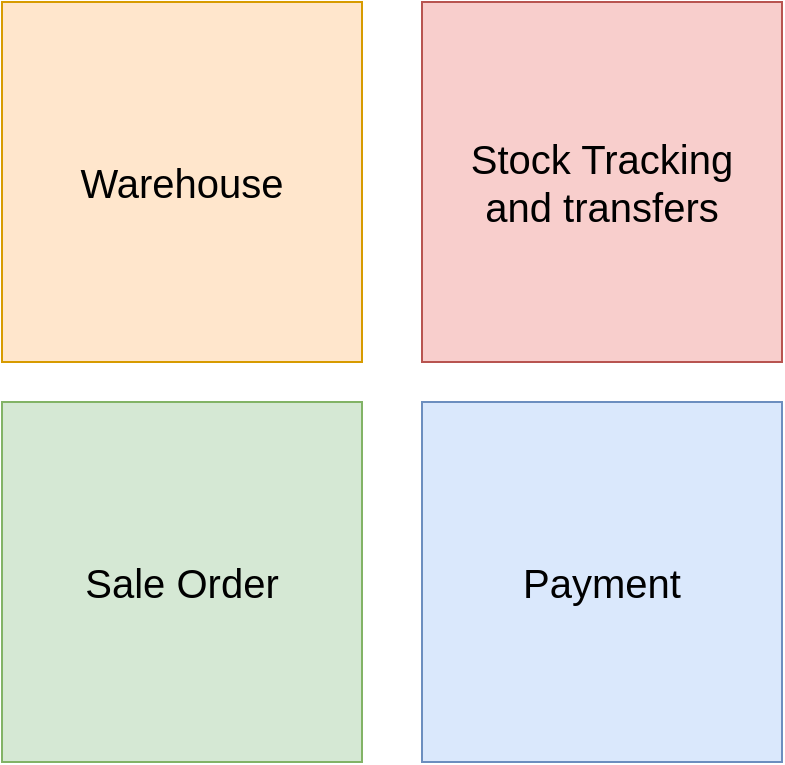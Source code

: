 <mxfile version="20.6.1" type="device" pages="4"><diagram id="ZcJTDZ7_FWE8V-Lfkmxt" name="Module Index"><mxGraphModel dx="1422" dy="865" grid="1" gridSize="10" guides="1" tooltips="1" connect="1" arrows="1" fold="1" page="1" pageScale="1" pageWidth="1169" pageHeight="827" math="0" shadow="0"><root><mxCell id="0"/><mxCell id="1" parent="0"/><mxCell id="zG7GeNdZlfhSNJfwP6VD-2" value="Warehouse" style="whiteSpace=wrap;html=1;aspect=fixed;fontSize=20;fillColor=#ffe6cc;strokeColor=#d79b00;" parent="1" vertex="1"><mxGeometry x="70" y="40" width="180" height="180" as="geometry"/></mxCell><mxCell id="zG7GeNdZlfhSNJfwP6VD-4" value="Sale Order" style="whiteSpace=wrap;html=1;aspect=fixed;fontSize=20;fillColor=#d5e8d4;strokeColor=#82b366;" parent="1" vertex="1"><mxGeometry x="70" y="240" width="180" height="180" as="geometry"/></mxCell><mxCell id="zG7GeNdZlfhSNJfwP6VD-5" value="Payment" style="whiteSpace=wrap;html=1;aspect=fixed;fontSize=20;fillColor=#dae8fc;strokeColor=#6c8ebf;" parent="1" vertex="1"><mxGeometry x="280" y="240" width="180" height="180" as="geometry"/></mxCell><mxCell id="zG7GeNdZlfhSNJfwP6VD-6" value="Stock Tracking&lt;br&gt;and transfers" style="whiteSpace=wrap;html=1;aspect=fixed;fontSize=20;fillColor=#f8cecc;strokeColor=#b85450;" parent="1" vertex="1"><mxGeometry x="280" y="40" width="180" height="180" as="geometry"/></mxCell></root></mxGraphModel></diagram><diagram id="1HOV41AZmTUv68Ha1_ox" name="warehouse"><mxGraphModel dx="1422" dy="865" grid="1" gridSize="10" guides="1" tooltips="1" connect="1" arrows="1" fold="1" page="1" pageScale="1" pageWidth="1169" pageHeight="827" math="0" shadow="0"><root><mxCell id="0"/><mxCell id="1" parent="0"/><mxCell id="YP_AvyNRFIaq5xF8w36H-29" value="Common" style="swimlane;fontStyle=0;childLayout=stackLayout;horizontal=1;startSize=26;horizontalStack=0;resizeParent=1;resizeParentMax=0;resizeLast=0;collapsible=1;marginBottom=0;align=center;fontSize=16;" parent="1" vertex="1"><mxGeometry x="610" y="180" width="240" height="176" as="geometry"/></mxCell><mxCell id="YP_AvyNRFIaq5xF8w36H-30" value="Auth" style="text;strokeColor=none;fillColor=none;spacingLeft=4;spacingRight=4;overflow=hidden;rotatable=0;points=[[0,0.5],[1,0.5]];portConstraint=eastwest;fontSize=16;" parent="YP_AvyNRFIaq5xF8w36H-29" vertex="1"><mxGeometry y="26" width="240" height="30" as="geometry"/></mxCell><mxCell id="YP_AvyNRFIaq5xF8w36H-31" value="User" style="text;strokeColor=none;fillColor=none;spacingLeft=4;spacingRight=4;overflow=hidden;rotatable=0;points=[[0,0.5],[1,0.5]];portConstraint=eastwest;fontSize=16;" parent="YP_AvyNRFIaq5xF8w36H-29" vertex="1"><mxGeometry y="56" width="240" height="30" as="geometry"/></mxCell><mxCell id="YP_AvyNRFIaq5xF8w36H-40" value="RoleBaseAccessControl" style="text;strokeColor=none;fillColor=none;spacingLeft=4;spacingRight=4;overflow=hidden;rotatable=0;points=[[0,0.5],[1,0.5]];portConstraint=eastwest;fontSize=16;" parent="YP_AvyNRFIaq5xF8w36H-29" vertex="1"><mxGeometry y="86" width="240" height="30" as="geometry"/></mxCell><mxCell id="YP_AvyNRFIaq5xF8w36H-32" value="Brand" style="text;strokeColor=none;fillColor=none;spacingLeft=4;spacingRight=4;overflow=hidden;rotatable=0;points=[[0,0.5],[1,0.5]];portConstraint=eastwest;fontSize=16;" parent="YP_AvyNRFIaq5xF8w36H-29" vertex="1"><mxGeometry y="116" width="240" height="30" as="geometry"/></mxCell><mxCell id="YP_AvyNRFIaq5xF8w36H-41" value="Task" style="text;strokeColor=none;fillColor=none;spacingLeft=4;spacingRight=4;overflow=hidden;rotatable=0;points=[[0,0.5],[1,0.5]];portConstraint=eastwest;fontSize=16;" parent="YP_AvyNRFIaq5xF8w36H-29" vertex="1"><mxGeometry y="146" width="240" height="30" as="geometry"/></mxCell><mxCell id="YP_AvyNRFIaq5xF8w36H-50" value="Access" style="swimlane;fontStyle=0;childLayout=stackLayout;horizontal=1;startSize=26;horizontalStack=0;resizeParent=1;resizeParentMax=0;resizeLast=0;collapsible=1;marginBottom=0;align=center;fontSize=16;" parent="1" vertex="1"><mxGeometry x="290" y="120" width="240" height="56" as="geometry"/></mxCell><mxCell id="YP_AvyNRFIaq5xF8w36H-54" value="Warehouse" style="swimlane;fontStyle=1;childLayout=stackLayout;horizontal=1;startSize=26;horizontalStack=0;resizeParent=1;resizeParentMax=0;resizeLast=0;collapsible=1;marginBottom=0;align=center;fontSize=16;" parent="1" vertex="1"><mxGeometry x="150" y="320" width="240" height="266" as="geometry"><mxRectangle x="150" y="320" width="120" height="30" as="alternateBounds"/></mxGeometry></mxCell><mxCell id="YP_AvyNRFIaq5xF8w36H-34" value="Category" style="text;spacingLeft=4;spacingRight=4;overflow=hidden;rotatable=0;points=[[0,0.5],[1,0.5]];portConstraint=eastwest;fontSize=16;" parent="YP_AvyNRFIaq5xF8w36H-54" vertex="1"><mxGeometry y="26" width="240" height="30" as="geometry"/></mxCell><mxCell id="YP_AvyNRFIaq5xF8w36H-33" value="CategoryAttribute" style="text;spacingLeft=4;spacingRight=4;overflow=hidden;rotatable=0;points=[[0,0.5],[1,0.5]];portConstraint=eastwest;fontSize=16;" parent="YP_AvyNRFIaq5xF8w36H-54" vertex="1"><mxGeometry y="56" width="240" height="30" as="geometry"/></mxCell><mxCell id="YP_AvyNRFIaq5xF8w36H-39" value="Region" style="text;spacingLeft=4;spacingRight=4;overflow=hidden;rotatable=0;points=[[0,0.5],[1,0.5]];portConstraint=eastwest;fontSize=16;" parent="YP_AvyNRFIaq5xF8w36H-54" vertex="1"><mxGeometry y="86" width="240" height="30" as="geometry"/></mxCell><mxCell id="YP_AvyNRFIaq5xF8w36H-35" value="Condition" style="text;spacingLeft=4;spacingRight=4;overflow=hidden;rotatable=0;points=[[0,0.5],[1,0.5]];portConstraint=eastwest;fontSize=16;" parent="YP_AvyNRFIaq5xF8w36H-54" vertex="1"><mxGeometry y="116" width="240" height="30" as="geometry"/></mxCell><mxCell id="YP_AvyNRFIaq5xF8w36H-36" value="Location" style="text;spacingLeft=4;spacingRight=4;overflow=hidden;rotatable=0;points=[[0,0.5],[1,0.5]];portConstraint=eastwest;fontSize=16;" parent="YP_AvyNRFIaq5xF8w36H-54" vertex="1"><mxGeometry y="146" width="240" height="30" as="geometry"/></mxCell><mxCell id="YP_AvyNRFIaq5xF8w36H-37" value="PackType" style="text;spacingLeft=4;spacingRight=4;overflow=hidden;rotatable=0;points=[[0,0.5],[1,0.5]];portConstraint=eastwest;fontSize=16;" parent="YP_AvyNRFIaq5xF8w36H-54" vertex="1"><mxGeometry y="176" width="240" height="30" as="geometry"/></mxCell><mxCell id="YP_AvyNRFIaq5xF8w36H-38" value="Product" style="text;spacingLeft=4;spacingRight=4;overflow=hidden;rotatable=0;points=[[0,0.5],[1,0.5]];portConstraint=eastwest;fontSize=16;" parent="YP_AvyNRFIaq5xF8w36H-54" vertex="1"><mxGeometry y="206" width="240" height="30" as="geometry"/></mxCell><mxCell id="YP_AvyNRFIaq5xF8w36H-43" value="Variant" style="text;spacingLeft=4;spacingRight=4;overflow=hidden;rotatable=0;points=[[0,0.5],[1,0.5]];portConstraint=eastwest;fontSize=16;" parent="YP_AvyNRFIaq5xF8w36H-54" vertex="1"><mxGeometry y="236" width="240" height="30" as="geometry"/></mxCell></root></mxGraphModel></diagram><diagram id="D6OmzQAPLNSpYCypwMyM" name="Stock Currency Exchange"><mxGraphModel dx="1422" dy="38" grid="1" gridSize="10" guides="1" tooltips="1" connect="1" arrows="1" fold="1" page="1" pageScale="1" pageWidth="1169" pageHeight="827" math="0" shadow="0"><root><mxCell id="0"/><mxCell id="1" parent="0"/><mxCell id="J6oYmuRICIa2hd5qkPRG-1" value="vendor" style="shape=umlActor;verticalLabelPosition=bottom;verticalAlign=top;html=1;outlineConnect=0;fontFamily=Helvetica;fontSize=17;" parent="1" vertex="1"><mxGeometry x="50" y="990" width="40" height="80" as="geometry"/></mxCell><mxCell id="J6oYmuRICIa2hd5qkPRG-2" value="cost per item" style="rounded=0;whiteSpace=wrap;html=1;fontSize=12;fillColor=#ffe6cc;strokeColor=#d79b00;" parent="1" vertex="1"><mxGeometry x="170" y="1020" width="90" height="60" as="geometry"/></mxCell><mxCell id="J6oYmuRICIa2hd5qkPRG-3" value="buy currency" style="rounded=0;whiteSpace=wrap;html=1;fontSize=12;fillColor=#ffe6cc;strokeColor=#d79b00;" parent="1" vertex="1"><mxGeometry x="170" y="950" width="90" height="60" as="geometry"/></mxCell><mxCell id="J6oYmuRICIa2hd5qkPRG-4" value="selling currency" style="rounded=0;whiteSpace=wrap;html=1;fillColor=#ffe6cc;strokeColor=#d79b00;" parent="1" vertex="1"><mxGeometry x="430" y="950" width="100" height="60" as="geometry"/></mxCell><mxCell id="J6oYmuRICIa2hd5qkPRG-5" value="profit margin %" style="rounded=0;whiteSpace=wrap;html=1;fontSize=12;fillColor=#ffe6cc;strokeColor=#d79b00;" parent="1" vertex="1"><mxGeometry x="170" y="1090" width="90" height="60" as="geometry"/></mxCell><mxCell id="J6oYmuRICIa2hd5qkPRG-6" value="USD" style="shape=parallelogram;html=1;strokeWidth=2;perimeter=parallelogramPerimeter;whiteSpace=wrap;rounded=1;arcSize=12;size=0.23;fontFamily=Helvetica;fontSize=17;" parent="1" vertex="1"><mxGeometry x="280" y="950" width="100" height="60" as="geometry"/></mxCell><mxCell id="J6oYmuRICIa2hd5qkPRG-7" value="10" style="shape=parallelogram;html=1;strokeWidth=2;perimeter=parallelogramPerimeter;whiteSpace=wrap;rounded=1;arcSize=12;size=0.23;fontFamily=Helvetica;fontSize=17;" parent="1" vertex="1"><mxGeometry x="270" y="1020" width="100" height="60" as="geometry"/></mxCell><mxCell id="J6oYmuRICIa2hd5qkPRG-8" value="20%" style="shape=parallelogram;html=1;strokeWidth=2;perimeter=parallelogramPerimeter;whiteSpace=wrap;rounded=1;arcSize=12;size=0.23;fontFamily=Helvetica;fontSize=17;" parent="1" vertex="1"><mxGeometry x="270" y="1090" width="100" height="60" as="geometry"/></mxCell><mxCell id="J6oYmuRICIa2hd5qkPRG-9" value="MMK" style="shape=parallelogram;html=1;strokeWidth=2;perimeter=parallelogramPerimeter;whiteSpace=wrap;rounded=1;arcSize=12;size=0.23;fontFamily=Helvetica;fontSize=17;" parent="1" vertex="1"><mxGeometry x="540" y="950" width="100" height="60" as="geometry"/></mxCell><mxCell id="J6oYmuRICIa2hd5qkPRG-10" value="selling price" style="rounded=0;whiteSpace=wrap;html=1;fontSize=12;fillColor=#ffe6cc;strokeColor=#d79b00;" parent="1" vertex="1"><mxGeometry x="170" y="1160" width="90" height="60" as="geometry"/></mxCell><mxCell id="J6oYmuRICIa2hd5qkPRG-11" value="Profit" style="rounded=0;whiteSpace=wrap;html=1;fontFamily=Helvetica;fontSize=12;fillColor=#ffe6cc;strokeColor=#d79b00;" parent="1" vertex="1"><mxGeometry x="170" y="1230" width="90" height="60" as="geometry"/></mxCell><mxCell id="J6oYmuRICIa2hd5qkPRG-12" value="&lt;ol&gt;&lt;li&gt;sale price&lt;/li&gt;&lt;li&gt;profit&lt;/li&gt;&lt;li&gt;gross margin&lt;/li&gt;&lt;/ol&gt;" style="whiteSpace=wrap;html=1;aspect=fixed;fontFamily=Helvetica;fontSize=12;align=left;verticalAlign=top;" parent="1" vertex="1"><mxGeometry x="170" y="1300" width="150" height="150" as="geometry"/></mxCell><mxCell id="J6oYmuRICIa2hd5qkPRG-13" value="currency&lt;br&gt;convertion" style="rounded=1;whiteSpace=wrap;html=1;absoluteArcSize=1;arcSize=14;strokeWidth=2;fontFamily=Helvetica;fontSize=17;verticalAlign=middle;" parent="1" vertex="1"><mxGeometry x="670" y="950" width="110" height="350" as="geometry"/></mxCell><mxCell id="J6oYmuRICIa2hd5qkPRG-14" value="MMK" style="shape=parallelogram;html=1;strokeWidth=2;perimeter=parallelogramPerimeter;whiteSpace=wrap;rounded=1;arcSize=12;size=0.23;fontFamily=Helvetica;fontSize=17;" parent="1" vertex="1"><mxGeometry x="790" y="950" width="100" height="60" as="geometry"/></mxCell><mxCell id="J6oYmuRICIa2hd5qkPRG-15" value="1500" style="shape=parallelogram;html=1;strokeWidth=2;perimeter=parallelogramPerimeter;whiteSpace=wrap;rounded=1;arcSize=12;size=0.23;fontFamily=Helvetica;fontSize=17;" parent="1" vertex="1"><mxGeometry x="790" y="1020" width="100" height="60" as="geometry"/></mxCell><mxCell id="J6oYmuRICIa2hd5qkPRG-16" value="20%" style="shape=parallelogram;html=1;strokeWidth=2;perimeter=parallelogramPerimeter;whiteSpace=wrap;rounded=1;arcSize=12;size=0.23;fontFamily=Helvetica;fontSize=17;" parent="1" vertex="1"><mxGeometry x="790" y="1090" width="100" height="60" as="geometry"/></mxCell><mxCell id="J6oYmuRICIa2hd5qkPRG-17" value="" style="rounded=1;whiteSpace=wrap;html=1;absoluteArcSize=1;arcSize=14;strokeWidth=2;fontFamily=Helvetica;fontSize=17;" parent="1" vertex="1"><mxGeometry x="930" y="950" width="140" height="340" as="geometry"/></mxCell><mxCell id="J6oYmuRICIa2hd5qkPRG-18" value="CostPerItem" style="text;align=center;verticalAlign=middle;spacingLeft=4;spacingRight=4;overflow=hidden;points=[[0,0.5],[1,0.5]];portConstraint=eastwest;rotatable=0;fontFamily=Helvetica;fontSize=14;" parent="1" vertex="1"><mxGeometry x="939" y="1160" width="120" height="30" as="geometry"/></mxCell><mxCell id="J6oYmuRICIa2hd5qkPRG-19" value="ProfitMargin" style="text;align=center;verticalAlign=middle;spacingLeft=4;spacingRight=4;overflow=hidden;points=[[0,0.5],[1,0.5]];portConstraint=eastwest;rotatable=0;fontFamily=Helvetica;fontSize=14;" parent="1" vertex="1"><mxGeometry x="944" y="1190" width="115" height="30" as="geometry"/></mxCell><mxCell id="J6oYmuRICIa2hd5qkPRG-20" value="" style="endArrow=none;html=1;rounded=0;fontFamily=Helvetica;fontSize=17;" parent="1" edge="1"><mxGeometry width="50" height="50" relative="1" as="geometry"><mxPoint x="939" y="1190" as="sourcePoint"/><mxPoint x="1059" y="1190" as="targetPoint"/></mxGeometry></mxCell><mxCell id="J6oYmuRICIa2hd5qkPRG-21" value="MMK" style="shape=parallelogram;html=1;strokeWidth=2;perimeter=parallelogramPerimeter;whiteSpace=wrap;rounded=1;arcSize=12;size=0.23;fontFamily=Helvetica;fontSize=17;" parent="1" vertex="1"><mxGeometry x="1080" y="950" width="100" height="60" as="geometry"/></mxCell><mxCell id="J6oYmuRICIa2hd5qkPRG-22" value="1500" style="shape=parallelogram;html=1;strokeWidth=2;perimeter=parallelogramPerimeter;whiteSpace=wrap;rounded=1;arcSize=12;size=0.23;fontFamily=Helvetica;fontSize=17;" parent="1" vertex="1"><mxGeometry x="1080" y="1020" width="100" height="60" as="geometry"/></mxCell><mxCell id="J6oYmuRICIa2hd5qkPRG-23" value="20%" style="shape=parallelogram;html=1;strokeWidth=2;perimeter=parallelogramPerimeter;whiteSpace=wrap;rounded=1;arcSize=12;size=0.23;fontFamily=Helvetica;fontSize=17;" parent="1" vertex="1"><mxGeometry x="1080" y="1090" width="100" height="60" as="geometry"/></mxCell><mxCell id="J6oYmuRICIa2hd5qkPRG-24" value="1800" style="shape=parallelogram;html=1;strokeWidth=2;perimeter=parallelogramPerimeter;whiteSpace=wrap;rounded=1;arcSize=12;size=0.23;fontFamily=Helvetica;fontSize=17;" parent="1" vertex="1"><mxGeometry x="1080" y="1160" width="100" height="60" as="geometry"/></mxCell><mxCell id="J6oYmuRICIa2hd5qkPRG-25" value="300" style="shape=parallelogram;html=1;strokeWidth=2;perimeter=parallelogramPerimeter;whiteSpace=wrap;rounded=1;arcSize=12;size=0.23;fontFamily=Helvetica;fontSize=17;" parent="1" vertex="1"><mxGeometry x="1080" y="1230" width="100" height="60" as="geometry"/></mxCell></root></mxGraphModel></diagram><diagram id="fckwNuxNRnc2r-YWrgvX" name="Order Status Process"><mxGraphModel dx="981" dy="597" grid="0" gridSize="10" guides="1" tooltips="1" connect="1" arrows="1" fold="1" page="1" pageScale="1" pageWidth="1169" pageHeight="827" math="0" shadow="0"><root><mxCell id="0"/><mxCell id="1" parent="0"/><mxCell id="QLG_iw-SR0nnQ4iEV_1j-8" style="edgeStyle=orthogonalEdgeStyle;rounded=0;orthogonalLoop=1;jettySize=auto;html=1;exitX=1;exitY=0.25;exitDx=0;exitDy=0;entryX=0;entryY=0.5;entryDx=0;entryDy=0;" edge="1" parent="1" source="QLG_iw-SR0nnQ4iEV_1j-1" target="QLG_iw-SR0nnQ4iEV_1j-2"><mxGeometry relative="1" as="geometry"/></mxCell><mxCell id="QLG_iw-SR0nnQ4iEV_1j-17" value="set by system or brand owner" style="edgeLabel;html=1;align=center;verticalAlign=middle;resizable=0;points=[];" vertex="1" connectable="0" parent="QLG_iw-SR0nnQ4iEV_1j-8"><mxGeometry x="0.136" y="-1" relative="1" as="geometry"><mxPoint as="offset"/></mxGeometry></mxCell><mxCell id="QLG_iw-SR0nnQ4iEV_1j-9" style="edgeStyle=orthogonalEdgeStyle;rounded=0;orthogonalLoop=1;jettySize=auto;html=1;exitX=1;exitY=0.75;exitDx=0;exitDy=0;entryX=0;entryY=0.5;entryDx=0;entryDy=0;" edge="1" parent="1" source="QLG_iw-SR0nnQ4iEV_1j-1" target="QLG_iw-SR0nnQ4iEV_1j-3"><mxGeometry relative="1" as="geometry"/></mxCell><mxCell id="QLG_iw-SR0nnQ4iEV_1j-10" style="edgeStyle=orthogonalEdgeStyle;rounded=0;orthogonalLoop=1;jettySize=auto;html=1;exitX=1;exitY=0.5;exitDx=0;exitDy=0;" edge="1" parent="1" source="QLG_iw-SR0nnQ4iEV_1j-1" target="QLG_iw-SR0nnQ4iEV_1j-4"><mxGeometry relative="1" as="geometry"/></mxCell><mxCell id="QLG_iw-SR0nnQ4iEV_1j-20" value="set by brand-owner" style="edgeLabel;html=1;align=center;verticalAlign=middle;resizable=0;points=[];" vertex="1" connectable="0" parent="QLG_iw-SR0nnQ4iEV_1j-10"><mxGeometry x="0.13" y="-3" relative="1" as="geometry"><mxPoint as="offset"/></mxGeometry></mxCell><mxCell id="QLG_iw-SR0nnQ4iEV_1j-1" value="Pending" style="whiteSpace=wrap;html=1;fillColor=#eeeeee;strokeColor=#36393d;" vertex="1" parent="1"><mxGeometry x="50" y="320" width="120" height="60" as="geometry"/></mxCell><mxCell id="QLG_iw-SR0nnQ4iEV_1j-13" style="edgeStyle=orthogonalEdgeStyle;rounded=0;orthogonalLoop=1;jettySize=auto;html=1;exitX=1;exitY=0.5;exitDx=0;exitDy=0;entryX=0;entryY=0.25;entryDx=0;entryDy=0;" edge="1" parent="1" source="QLG_iw-SR0nnQ4iEV_1j-2" target="QLG_iw-SR0nnQ4iEV_1j-4"><mxGeometry relative="1" as="geometry"/></mxCell><mxCell id="QLG_iw-SR0nnQ4iEV_1j-18" value="set by brand-owner" style="edgeLabel;html=1;align=center;verticalAlign=middle;resizable=0;points=[];" vertex="1" connectable="0" parent="QLG_iw-SR0nnQ4iEV_1j-13"><mxGeometry x="0.129" y="-1" relative="1" as="geometry"><mxPoint as="offset"/></mxGeometry></mxCell><mxCell id="QLG_iw-SR0nnQ4iEV_1j-2" value="On-Hold" style="whiteSpace=wrap;html=1;fillColor=#ffe6cc;strokeColor=#d79b00;" vertex="1" parent="1"><mxGeometry x="246" y="180" width="185" height="60" as="geometry"/></mxCell><mxCell id="QLG_iw-SR0nnQ4iEV_1j-14" style="edgeStyle=orthogonalEdgeStyle;rounded=0;orthogonalLoop=1;jettySize=auto;html=1;exitX=1;exitY=0.5;exitDx=0;exitDy=0;entryX=0;entryY=0.75;entryDx=0;entryDy=0;" edge="1" parent="1" source="QLG_iw-SR0nnQ4iEV_1j-3" target="QLG_iw-SR0nnQ4iEV_1j-4"><mxGeometry relative="1" as="geometry"><Array as="points"><mxPoint x="458" y="510"/><mxPoint x="458" y="365"/></Array></mxGeometry></mxCell><mxCell id="QLG_iw-SR0nnQ4iEV_1j-22" style="edgeStyle=orthogonalEdgeStyle;rounded=0;orthogonalLoop=1;jettySize=auto;html=1;exitX=1;exitY=0.5;exitDx=0;exitDy=0;entryX=0;entryY=0.5;entryDx=0;entryDy=0;" edge="1" parent="1" source="QLG_iw-SR0nnQ4iEV_1j-3" target="QLG_iw-SR0nnQ4iEV_1j-19"><mxGeometry relative="1" as="geometry"><mxPoint x="518" y="526" as="targetPoint"/><Array as="points"><mxPoint x="582" y="510"/><mxPoint x="582" y="458"/></Array></mxGeometry></mxCell><mxCell id="QLG_iw-SR0nnQ4iEV_1j-23" value="set by payment &lt;br&gt;or by brand-owner" style="edgeLabel;html=1;align=center;verticalAlign=middle;resizable=0;points=[];" vertex="1" connectable="0" parent="QLG_iw-SR0nnQ4iEV_1j-22"><mxGeometry x="-0.278" y="-2" relative="1" as="geometry"><mxPoint as="offset"/></mxGeometry></mxCell><mxCell id="QLG_iw-SR0nnQ4iEV_1j-3" value="Failed" style="whiteSpace=wrap;html=1;fillColor=#f8cecc;strokeColor=#b85450;" vertex="1" parent="1"><mxGeometry x="244" y="480" width="175" height="60" as="geometry"/></mxCell><mxCell id="QLG_iw-SR0nnQ4iEV_1j-11" style="edgeStyle=orthogonalEdgeStyle;rounded=0;orthogonalLoop=1;jettySize=auto;html=1;exitX=1;exitY=0.5;exitDx=0;exitDy=0;" edge="1" parent="1" source="QLG_iw-SR0nnQ4iEV_1j-4" target="QLG_iw-SR0nnQ4iEV_1j-5"><mxGeometry relative="1" as="geometry"/></mxCell><mxCell id="QLG_iw-SR0nnQ4iEV_1j-4" value="Processing" style="whiteSpace=wrap;html=1;fillColor=#d5e8d4;strokeColor=#82b366;" vertex="1" parent="1"><mxGeometry x="480" y="320" width="140" height="60" as="geometry"/></mxCell><mxCell id="QLG_iw-SR0nnQ4iEV_1j-12" style="edgeStyle=orthogonalEdgeStyle;rounded=0;orthogonalLoop=1;jettySize=auto;html=1;exitX=1;exitY=0.5;exitDx=0;exitDy=0;" edge="1" parent="1" source="QLG_iw-SR0nnQ4iEV_1j-5" target="QLG_iw-SR0nnQ4iEV_1j-6"><mxGeometry relative="1" as="geometry"/></mxCell><mxCell id="QLG_iw-SR0nnQ4iEV_1j-5" value="Completed" style="whiteSpace=wrap;html=1;fillColor=#dae8fc;strokeColor=#6c8ebf;" vertex="1" parent="1"><mxGeometry x="720" y="320" width="120" height="60" as="geometry"/></mxCell><mxCell id="QLG_iw-SR0nnQ4iEV_1j-6" value="Refunded" style="whiteSpace=wrap;html=1;fillColor=#f5f5f5;fontColor=#333333;strokeColor=#666666;" vertex="1" parent="1"><mxGeometry x="920" y="320" width="120" height="60" as="geometry"/></mxCell><mxCell id="QLG_iw-SR0nnQ4iEV_1j-16" value="payment retry" style="edgeStyle=orthogonalEdgeStyle;rounded=0;orthogonalLoop=1;jettySize=auto;html=1;exitX=0.75;exitY=1;exitDx=0;exitDy=0;entryX=0.199;entryY=1.004;entryDx=0;entryDy=0;entryPerimeter=0;" edge="1" parent="1" source="QLG_iw-SR0nnQ4iEV_1j-3" target="QLG_iw-SR0nnQ4iEV_1j-3"><mxGeometry relative="1" as="geometry"/></mxCell><mxCell id="QLG_iw-SR0nnQ4iEV_1j-19" value="Canceled" style="whiteSpace=wrap;html=1;fillColor=#f8cecc;strokeColor=#b85450;" vertex="1" parent="1"><mxGeometry x="627" y="428" width="120" height="60" as="geometry"/></mxCell></root></mxGraphModel></diagram></mxfile>